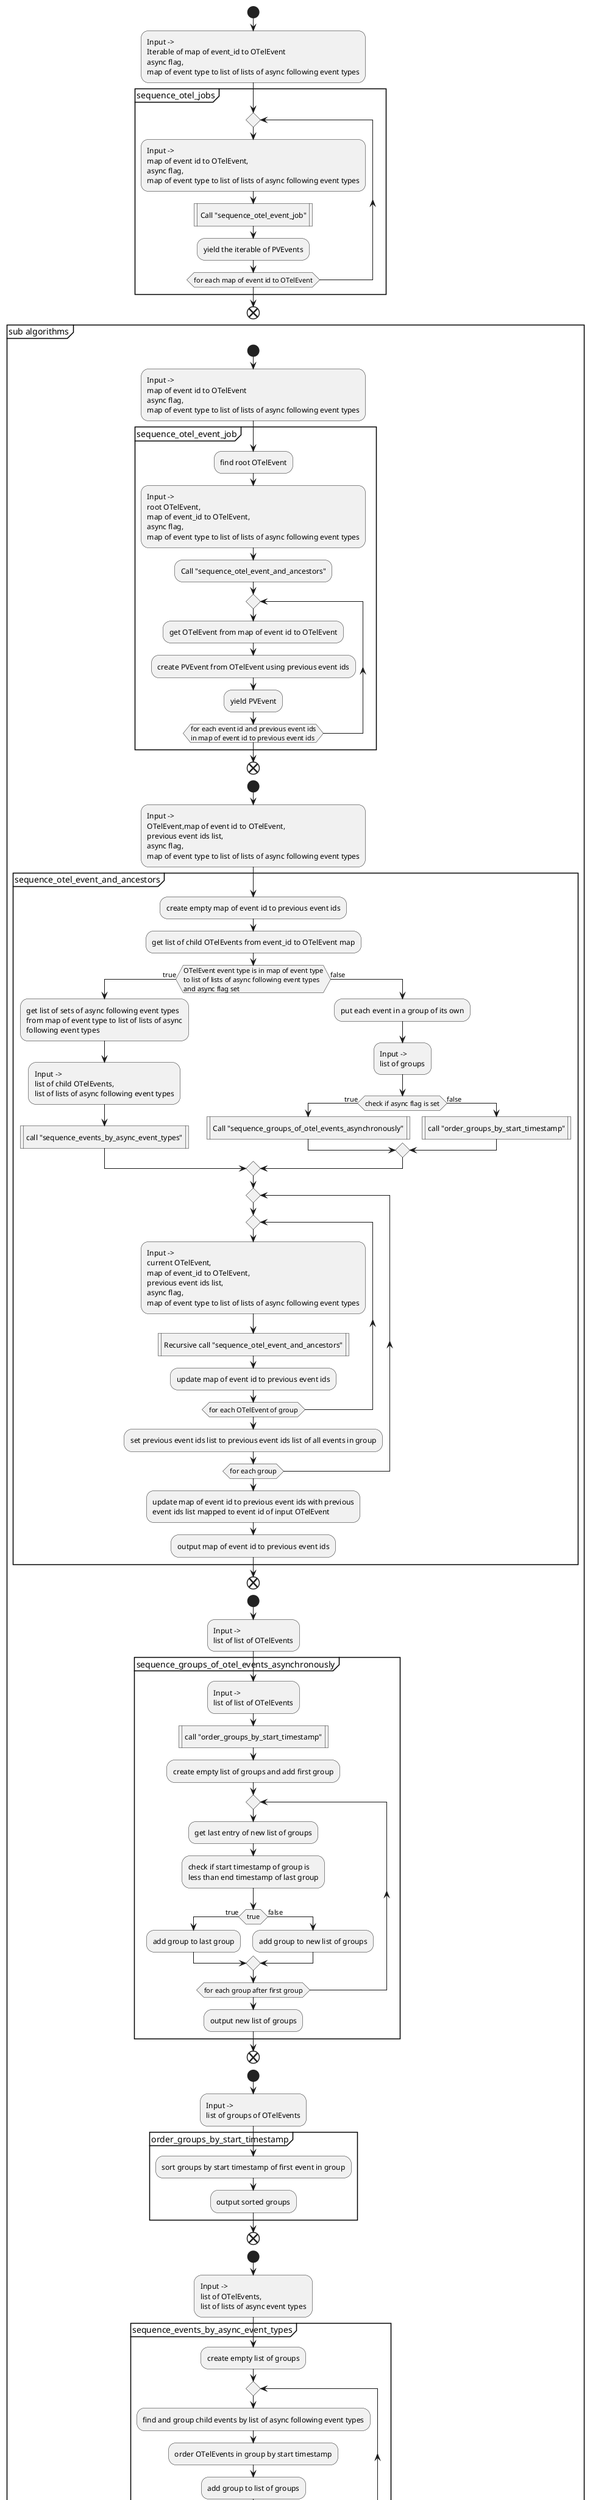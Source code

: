 @startuml
    start
    :Input ->\nIterable of map of event_id to OTelEvent\nasync flag,\nmap of event type to list of lists of async following event types;
    partition "sequence_otel_jobs" {
        repeat
            :Input ->\nmap of event id to OTelEvent,\nasync flag,\nmap of event type to list of lists of async following event types;
            :Call "sequence_otel_event_job"|
            :yield the iterable of PVEvents;
        repeat while (for each map of event id to OTelEvent)
    }
    end
    partition "sub algorithms" {
        start
        :Input ->\nmap of event id to OTelEvent\nasync flag,\nmap of event type to list of lists of async following event types;
        group "sequence_otel_event_job"
            :find root OTelEvent;
            :Input ->\nroot OTelEvent,\nmap of event_id to OTelEvent,\nasync flag,\nmap of event type to list of lists of async following event types;
            :Call "sequence_otel_event_and_ancestors";
            repeat
                :get OTelEvent from map of event id to OTelEvent;
                :create PVEvent from OTelEvent using previous event ids;
                :yield PVEvent;
            repeat while (for each event id and previous event ids\nin map of event id to previous event ids)
        end group
        end
        start
        :Input ->\nOTelEvent,map of event id to OTelEvent,\nprevious event ids list,\nasync flag,\nmap of event type to list of lists of async following event types;
        group "sequence_otel_event_and_ancestors"
            :create empty map of event id to previous event ids;
            :get list of child OTelEvents from event_id to OTelEvent map;
            if (OTelEvent event type is in map of event type\nto list of lists of async following event types\nand async flag set) then (true)
                :get list of sets of async following event types\nfrom map of event type to list of lists of async\nfollowing event types;
                :Input ->\nlist of child OTelEvents,\nlist of lists of async following event types;
                :call "sequence_events_by_async_event_types"|
            else (false)
                :put each event in a group of its own;
                :Input ->\nlist of groups;
                if (check if async flag is set) then (true) 
                    :Call "sequence_groups_of_otel_events_asynchronously"|
                else (false)
                    :call "order_groups_by_start_timestamp"|
                endif
            endif
            repeat
                repeat
                    :Input ->\ncurrent OTelEvent,\nmap of event_id to OTelEvent,\nprevious event ids list,\nasync flag,\nmap of event type to list of lists of async following event types;
                    :Recursive call "sequence_otel_event_and_ancestors"|
                    :update map of event id to previous event ids;
                repeat while (for each OTelEvent of group)
                :set previous event ids list to previous event ids list of all events in group;
            repeat while (for each group)
            :update map of event id to previous event ids with previous\nevent ids list mapped to event id of input OTelEvent;
            :output map of event id to previous event ids;
        end group
        end
        start
        :Input ->\nlist of list of OTelEvents;
        group "sequence_groups_of_otel_events_asynchronously"
            :Input ->\nlist of list of OTelEvents;
            :call "order_groups_by_start_timestamp"|
            :create empty list of groups and add first group;
            repeat
                :get last entry of new list of groups;
                :check if start timestamp of group is\nless than end timestamp of last group;
                if (true) then (true)
                    :add group to last group;
                else (false)
                    :add group to new list of groups;
                endif
            repeat while (for each group after first group)
            :output new list of groups;
        end group
        end
        start
        :Input ->\nlist of groups of OTelEvents;
        group "order_groups_by_start_timestamp"
            :sort groups by start timestamp of first event in group;
            :output sorted groups;
        end group
        end
        start
        :Input ->\nlist of OTelEvents,\nlist of lists of async event types;
        group "sequence_events_by_async_event_types"
            :create empty list of groups;
            repeat
                :find and group child events by list of async following event types;
                :order OTelEvents in group by start timestamp;
                :add group to list of groups;
            repeat while (for each set of async following event types)
            :Input ->\nlist of groups;
            :call "order_groups_by_start_timestamp"|
            :output sorted list of groups;
        end group
        end
    }
@enduml